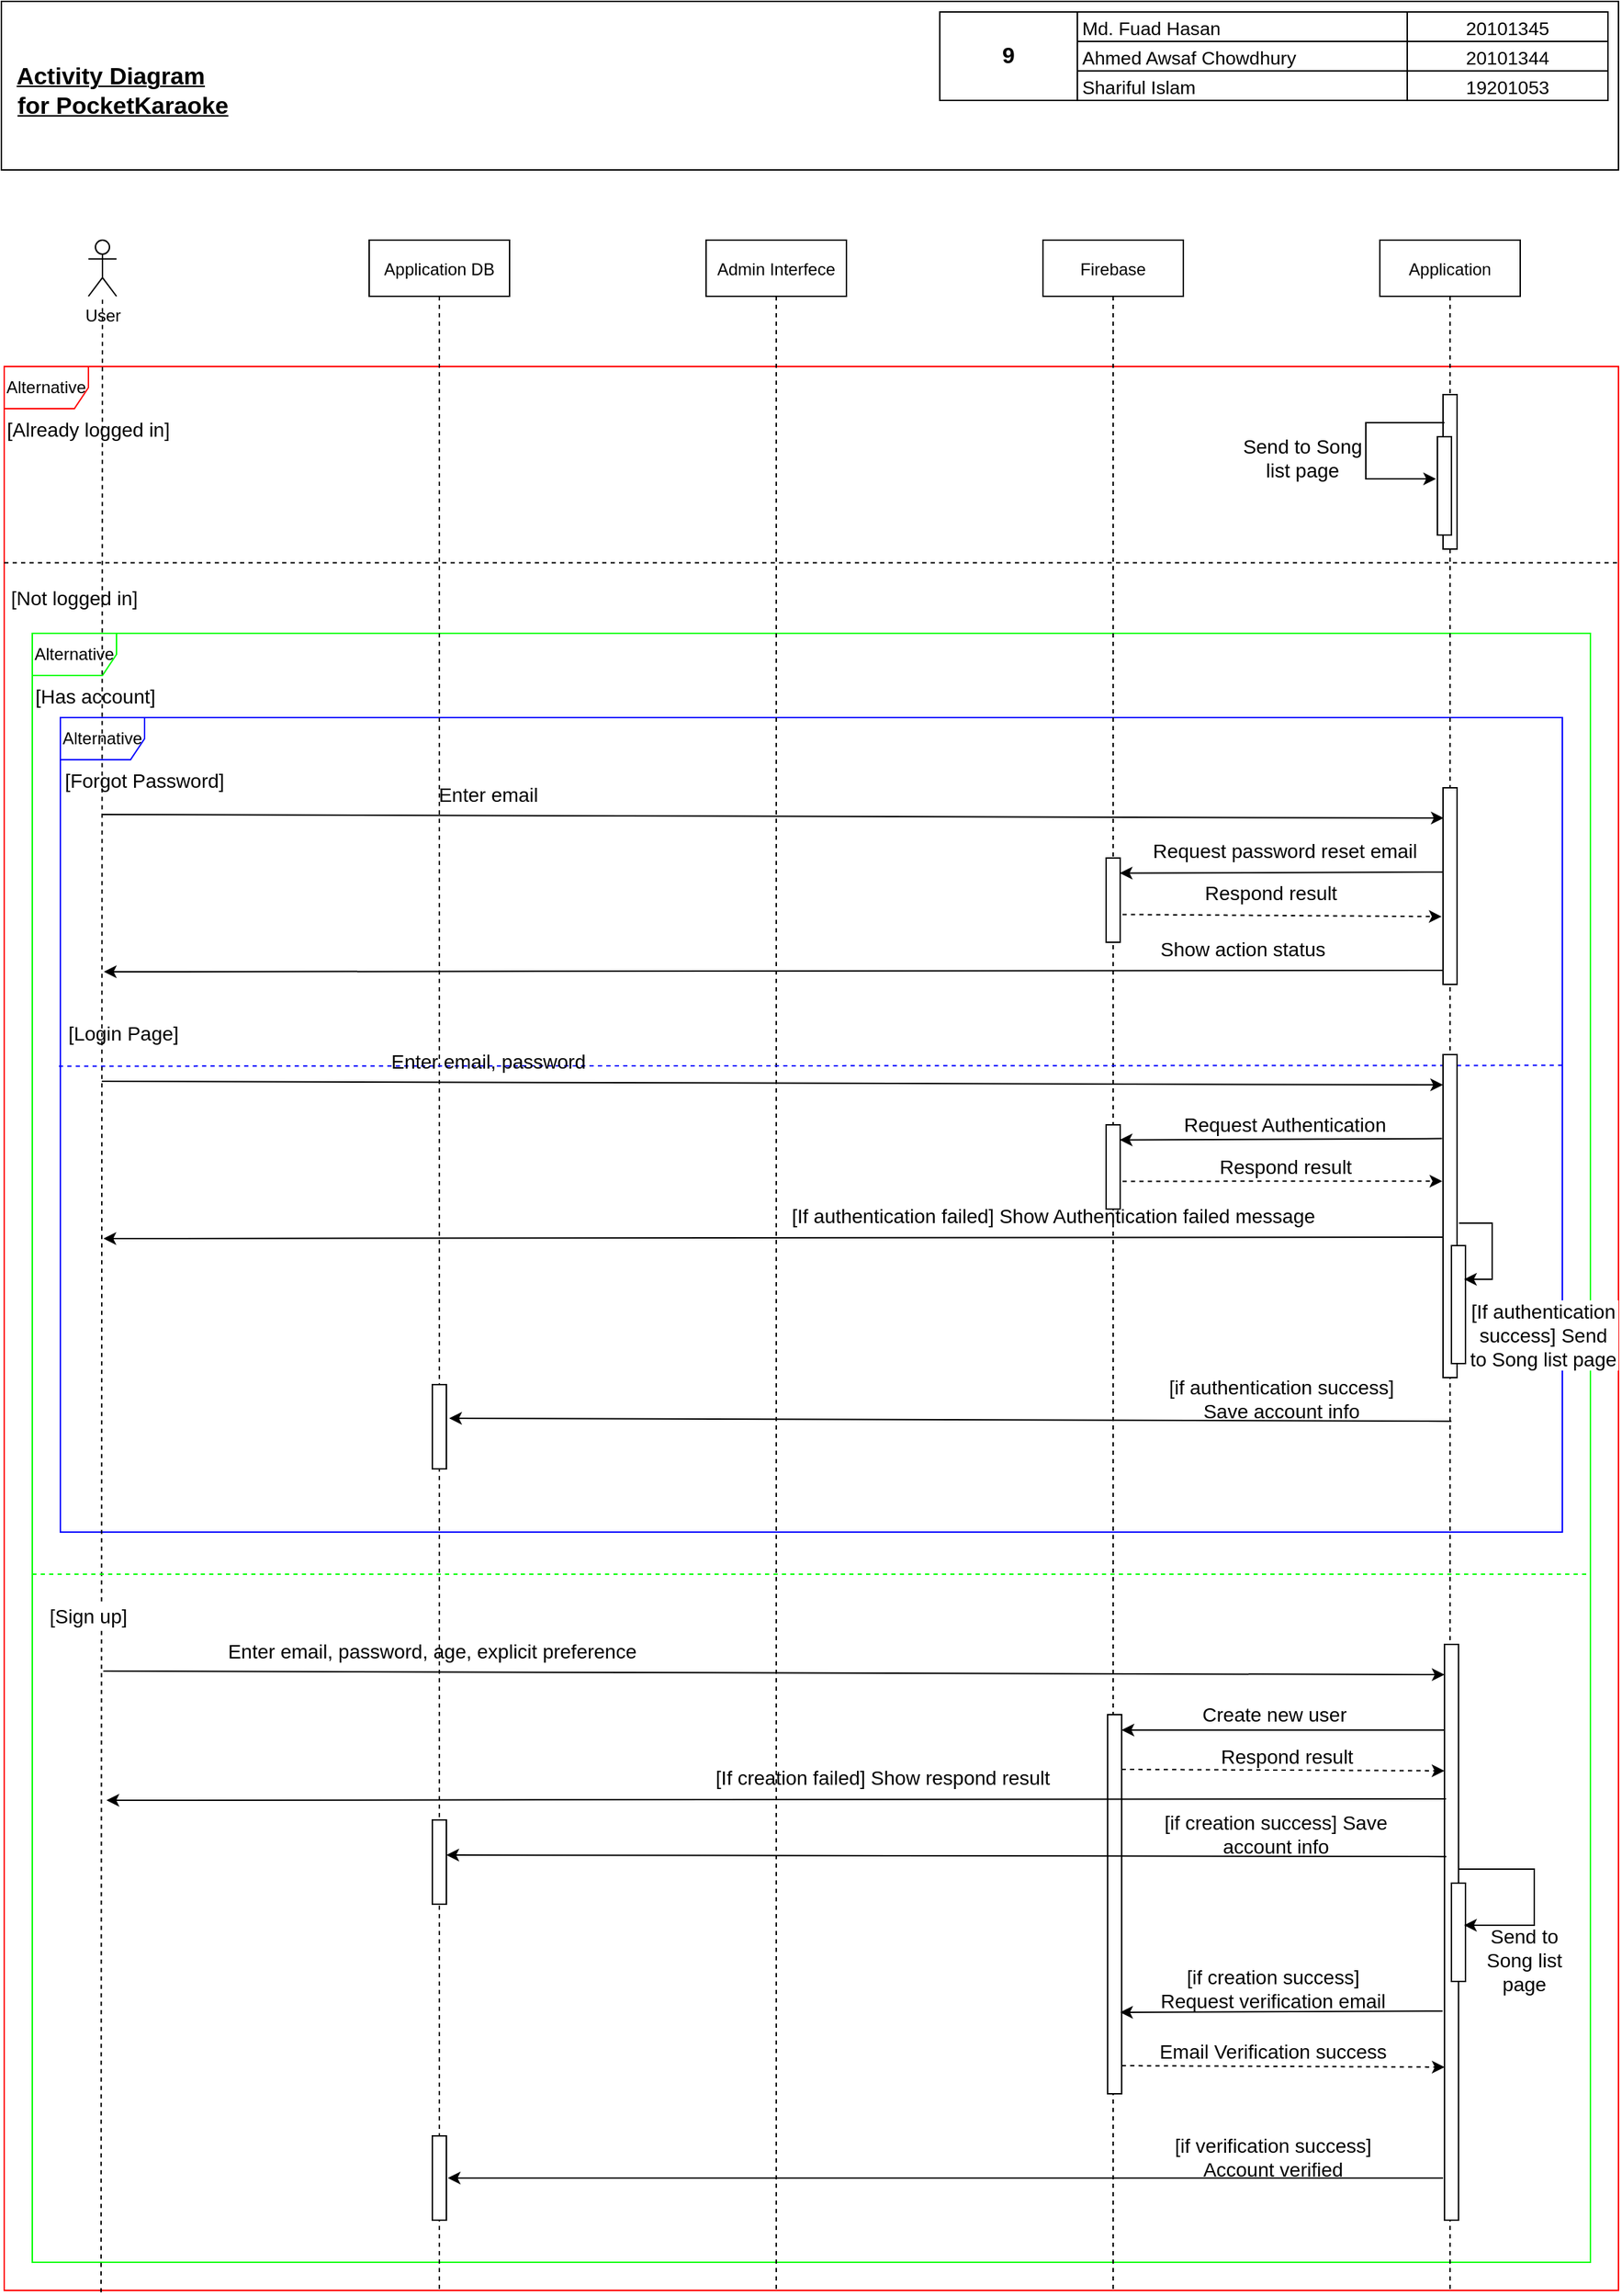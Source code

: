 <mxfile version="17.4.2" type="github" pages="2">
  <diagram id="kgpKYQtTHZ0yAKxKKP6v" name="Page-1">
    <mxGraphModel dx="2062" dy="1104" grid="1" gridSize="10" guides="1" tooltips="1" connect="1" arrows="1" fold="1" page="1" pageScale="1" pageWidth="1169" pageHeight="827" math="0" shadow="0">
      <root>
        <mxCell id="0" />
        <mxCell id="1" parent="0" />
        <mxCell id="oXZDFlRtzp5a2ljeOnX9-1" value="Alternative" style="shape=umlFrame;whiteSpace=wrap;html=1;allowArrows=0;connectable=1;strokeColor=#FF0000;" parent="1" vertex="1">
          <mxGeometry x="10" y="270" width="1150" height="1370" as="geometry" />
        </mxCell>
        <mxCell id="pFUeYYtuB_Ah4BRSZO7Q-4" value="Alternative" style="shape=umlFrame;whiteSpace=wrap;html=1;allowArrows=0;connectable=0;strokeColor=#00FF00;" parent="1" vertex="1">
          <mxGeometry x="30" y="460" width="1110" height="1160" as="geometry" />
        </mxCell>
        <mxCell id="pFUeYYtuB_Ah4BRSZO7Q-10" value="Alternative" style="shape=umlFrame;whiteSpace=wrap;html=1;allowArrows=0;connectable=1;strokeColor=#0000FF;" parent="1" vertex="1">
          <mxGeometry x="50" y="520" width="1070" height="580" as="geometry" />
        </mxCell>
        <mxCell id="3nuBFxr9cyL0pnOWT2aG-1" value="Application DB" style="shape=umlLifeline;perimeter=lifelinePerimeter;container=1;collapsible=0;recursiveResize=0;rounded=0;shadow=0;strokeWidth=1;movable=1;" parent="1" vertex="1">
          <mxGeometry x="270" y="180" width="100" height="1460" as="geometry" />
        </mxCell>
        <mxCell id="pFUeYYtuB_Ah4BRSZO7Q-70" value="" style="points=[];perimeter=orthogonalPerimeter;rounded=0;shadow=0;strokeWidth=1;" parent="3nuBFxr9cyL0pnOWT2aG-1" vertex="1">
          <mxGeometry x="45" y="1350" width="10" height="60" as="geometry" />
        </mxCell>
        <mxCell id="pFUeYYtuB_Ah4BRSZO7Q-73" value="" style="points=[];perimeter=orthogonalPerimeter;rounded=0;shadow=0;strokeWidth=1;" parent="3nuBFxr9cyL0pnOWT2aG-1" vertex="1">
          <mxGeometry x="45" y="1125" width="10" height="60" as="geometry" />
        </mxCell>
        <mxCell id="pFUeYYtuB_Ah4BRSZO7Q-87" value="" style="points=[];perimeter=orthogonalPerimeter;rounded=0;shadow=0;strokeWidth=1;" parent="3nuBFxr9cyL0pnOWT2aG-1" vertex="1">
          <mxGeometry x="45.0" y="815" width="10" height="60" as="geometry" />
        </mxCell>
        <mxCell id="3nuBFxr9cyL0pnOWT2aG-5" value="Admin Interfece" style="shape=umlLifeline;perimeter=lifelinePerimeter;container=1;collapsible=0;recursiveResize=0;rounded=0;shadow=0;strokeWidth=1;movable=1;" parent="1" vertex="1">
          <mxGeometry x="510" y="180" width="100" height="1460" as="geometry" />
        </mxCell>
        <mxCell id="G3XIafxmYG4LyeWUDXBA-14" value="Firebase" style="shape=umlLifeline;perimeter=lifelinePerimeter;container=1;collapsible=0;recursiveResize=0;rounded=0;shadow=0;strokeWidth=1;movable=1;" parent="1" vertex="1">
          <mxGeometry x="750" y="180" width="100" height="1460" as="geometry" />
        </mxCell>
        <mxCell id="pFUeYYtuB_Ah4BRSZO7Q-63" value="" style="endArrow=classic;html=1;rounded=0;dashed=1;" parent="G3XIafxmYG4LyeWUDXBA-14" edge="1">
          <mxGeometry width="50" height="50" relative="1" as="geometry">
            <mxPoint x="56.13" y="1300" as="sourcePoint" />
            <mxPoint x="286.13" y="1301" as="targetPoint" />
          </mxGeometry>
        </mxCell>
        <mxCell id="G3XIafxmYG4LyeWUDXBA-20" value="Application" style="shape=umlLifeline;perimeter=lifelinePerimeter;container=1;collapsible=0;recursiveResize=0;rounded=0;shadow=0;strokeWidth=1;movable=1;" parent="1" vertex="1">
          <mxGeometry x="990" y="180" width="100" height="1460" as="geometry" />
        </mxCell>
        <mxCell id="pFUeYYtuB_Ah4BRSZO7Q-77" value="" style="points=[];perimeter=orthogonalPerimeter;rounded=0;shadow=0;strokeWidth=1;" parent="G3XIafxmYG4LyeWUDXBA-20" vertex="1">
          <mxGeometry x="45" y="110" width="10" height="110" as="geometry" />
        </mxCell>
        <mxCell id="oXZDFlRtzp5a2ljeOnX9-7" value="" style="points=[];perimeter=orthogonalPerimeter;rounded=0;shadow=0;strokeWidth=1;" parent="G3XIafxmYG4LyeWUDXBA-20" vertex="1">
          <mxGeometry x="41" y="140" width="10" height="70" as="geometry" />
        </mxCell>
        <mxCell id="oXZDFlRtzp5a2ljeOnX9-9" value="" style="endArrow=classic;html=1;rounded=0;exitX=0.1;exitY=0.182;exitDx=0;exitDy=0;exitPerimeter=0;" parent="G3XIafxmYG4LyeWUDXBA-20" source="pFUeYYtuB_Ah4BRSZO7Q-77" edge="1">
          <mxGeometry width="50" height="50" relative="1" as="geometry">
            <mxPoint x="40" y="160" as="sourcePoint" />
            <mxPoint x="40" y="170" as="targetPoint" />
            <Array as="points">
              <mxPoint x="-10" y="130" />
              <mxPoint x="-10" y="170" />
            </Array>
          </mxGeometry>
        </mxCell>
        <mxCell id="pFUeYYtuB_Ah4BRSZO7Q-66" value="" style="endArrow=classic;html=1;rounded=0;ignoreEdge=0;exitX=-0.037;exitY=0.197;exitDx=0;exitDy=0;exitPerimeter=0;" parent="G3XIafxmYG4LyeWUDXBA-20" edge="1">
          <mxGeometry width="50" height="50" relative="1" as="geometry">
            <mxPoint x="45.0" y="1380.0" as="sourcePoint" />
            <mxPoint x="-664" y="1380" as="targetPoint" />
          </mxGeometry>
        </mxCell>
        <mxCell id="oXZDFlRtzp5a2ljeOnX9-10" value="Send to Song list page" style="text;html=1;strokeColor=none;fillColor=none;align=center;verticalAlign=middle;whiteSpace=wrap;rounded=0;fontSize=14;" parent="1" vertex="1">
          <mxGeometry x="890" y="320" width="90" height="30" as="geometry" />
        </mxCell>
        <mxCell id="pFUeYYtuB_Ah4BRSZO7Q-2" value="" style="endArrow=none;dashed=1;html=1;rounded=0;exitX=0;exitY=0.102;exitDx=0;exitDy=0;exitPerimeter=0;entryX=1;entryY=0.102;entryDx=0;entryDy=0;entryPerimeter=0;" parent="1" source="oXZDFlRtzp5a2ljeOnX9-1" target="oXZDFlRtzp5a2ljeOnX9-1" edge="1">
          <mxGeometry width="50" height="50" relative="1" as="geometry">
            <mxPoint x="80" y="510" as="sourcePoint" />
            <mxPoint x="1160" y="423" as="targetPoint" />
          </mxGeometry>
        </mxCell>
        <mxCell id="pFUeYYtuB_Ah4BRSZO7Q-3" value="[Not logged in]" style="text;html=1;strokeColor=none;fillColor=none;align=center;verticalAlign=middle;whiteSpace=wrap;rounded=0;fontSize=14;" parent="1" vertex="1">
          <mxGeometry x="10" y="420" width="100" height="30" as="geometry" />
        </mxCell>
        <mxCell id="pFUeYYtuB_Ah4BRSZO7Q-5" value="" style="group" parent="1" vertex="1" connectable="0">
          <mxGeometry x="70" y="180" width="20" height="40" as="geometry" />
        </mxCell>
        <mxCell id="pFUeYYtuB_Ah4BRSZO7Q-6" value="" style="group" parent="pFUeYYtuB_Ah4BRSZO7Q-5" vertex="1" connectable="0">
          <mxGeometry width="20" height="40" as="geometry" />
        </mxCell>
        <mxCell id="pFUeYYtuB_Ah4BRSZO7Q-7" value="" style="group" parent="pFUeYYtuB_Ah4BRSZO7Q-6" vertex="1" connectable="0">
          <mxGeometry width="20" height="40" as="geometry" />
        </mxCell>
        <mxCell id="G3XIafxmYG4LyeWUDXBA-1" value="User" style="shape=umlActor;verticalLabelPosition=bottom;verticalAlign=top;html=1;outlineConnect=0;movable=1;" parent="pFUeYYtuB_Ah4BRSZO7Q-7" vertex="1">
          <mxGeometry width="20" height="40" as="geometry" />
        </mxCell>
        <mxCell id="G3XIafxmYG4LyeWUDXBA-11" value="" style="endArrow=none;html=1;rounded=0;dashed=1;movable=1;exitX=0.06;exitY=1.001;exitDx=0;exitDy=0;exitPerimeter=0;" parent="pFUeYYtuB_Ah4BRSZO7Q-7" source="oXZDFlRtzp5a2ljeOnX9-1" target="G3XIafxmYG4LyeWUDXBA-1" edge="1">
          <mxGeometry width="50" height="50" relative="1" as="geometry">
            <mxPoint x="143.333" y="1720" as="sourcePoint" />
            <mxPoint x="143.333" y="269.2" as="targetPoint" />
            <Array as="points" />
          </mxGeometry>
        </mxCell>
        <mxCell id="oXZDFlRtzp5a2ljeOnX9-8" value="[Already logged in]" style="text;html=1;strokeColor=none;fillColor=none;align=center;verticalAlign=middle;whiteSpace=wrap;rounded=0;fontSize=14;" parent="1" vertex="1">
          <mxGeometry x="10" y="300" width="120" height="30" as="geometry" />
        </mxCell>
        <mxCell id="pFUeYYtuB_Ah4BRSZO7Q-8" value="[Has account]" style="text;html=1;strokeColor=none;fillColor=none;align=center;verticalAlign=middle;whiteSpace=wrap;rounded=0;fontSize=14;" parent="1" vertex="1">
          <mxGeometry x="30" y="490" width="90" height="30" as="geometry" />
        </mxCell>
        <mxCell id="pFUeYYtuB_Ah4BRSZO7Q-12" value="[Forgot Password]" style="text;html=1;strokeColor=none;fillColor=none;align=center;verticalAlign=middle;whiteSpace=wrap;rounded=0;fontSize=14;" parent="1" vertex="1">
          <mxGeometry x="50" y="550" width="120" height="30" as="geometry" />
        </mxCell>
        <mxCell id="pFUeYYtuB_Ah4BRSZO7Q-13" value="" style="points=[];perimeter=orthogonalPerimeter;rounded=0;shadow=0;strokeWidth=1;" parent="1" vertex="1">
          <mxGeometry x="1035" y="570" width="10" height="140" as="geometry" />
        </mxCell>
        <mxCell id="pFUeYYtuB_Ah4BRSZO7Q-14" value="" style="endArrow=classic;html=1;rounded=0;entryX=0.043;entryY=0.154;entryDx=0;entryDy=0;entryPerimeter=0;" parent="1" target="pFUeYYtuB_Ah4BRSZO7Q-13" edge="1">
          <mxGeometry width="50" height="50" relative="1" as="geometry">
            <mxPoint x="80" y="589" as="sourcePoint" />
            <mxPoint x="1030" y="590" as="targetPoint" />
          </mxGeometry>
        </mxCell>
        <mxCell id="pFUeYYtuB_Ah4BRSZO7Q-15" value="Enter email" style="text;html=1;strokeColor=none;fillColor=none;align=center;verticalAlign=middle;whiteSpace=wrap;rounded=0;fontSize=14;" parent="1" vertex="1">
          <mxGeometry x="270" y="560" width="170" height="30" as="geometry" />
        </mxCell>
        <mxCell id="pFUeYYtuB_Ah4BRSZO7Q-16" value="" style="points=[];perimeter=orthogonalPerimeter;rounded=0;shadow=0;strokeWidth=1;" parent="1" vertex="1">
          <mxGeometry x="795" y="620" width="10" height="60" as="geometry" />
        </mxCell>
        <mxCell id="pFUeYYtuB_Ah4BRSZO7Q-17" value="" style="endArrow=classic;html=1;rounded=0;entryX=0.971;entryY=0.179;entryDx=0;entryDy=0;entryPerimeter=0;exitX=1;exitY=1;exitDx=0;exitDy=0;" parent="1" source="pFUeYYtuB_Ah4BRSZO7Q-18" target="pFUeYYtuB_Ah4BRSZO7Q-16" edge="1">
          <mxGeometry width="50" height="50" relative="1" as="geometry">
            <mxPoint x="90" y="599" as="sourcePoint" />
            <mxPoint x="1045.43" y="600.02" as="targetPoint" />
          </mxGeometry>
        </mxCell>
        <mxCell id="pFUeYYtuB_Ah4BRSZO7Q-18" value="Request password reset email" style="text;html=1;strokeColor=none;fillColor=none;align=center;verticalAlign=middle;whiteSpace=wrap;rounded=0;fontSize=14;" parent="1" vertex="1">
          <mxGeometry x="810" y="600" width="225" height="30" as="geometry" />
        </mxCell>
        <mxCell id="pFUeYYtuB_Ah4BRSZO7Q-20" value="" style="endArrow=classic;html=1;rounded=0;entryX=-0.1;entryY=0.655;entryDx=0;entryDy=0;entryPerimeter=0;exitX=1.167;exitY=0.67;exitDx=0;exitDy=0;exitPerimeter=0;dashed=1;" parent="1" source="pFUeYYtuB_Ah4BRSZO7Q-16" target="pFUeYYtuB_Ah4BRSZO7Q-13" edge="1">
          <mxGeometry width="50" height="50" relative="1" as="geometry">
            <mxPoint x="90.0" y="599" as="sourcePoint" />
            <mxPoint x="1045.43" y="600.02" as="targetPoint" />
          </mxGeometry>
        </mxCell>
        <mxCell id="pFUeYYtuB_Ah4BRSZO7Q-21" value="Respond result" style="text;html=1;strokeColor=none;fillColor=none;align=center;verticalAlign=middle;whiteSpace=wrap;rounded=0;fontSize=14;" parent="1" vertex="1">
          <mxGeometry x="810" y="630" width="205" height="30" as="geometry" />
        </mxCell>
        <mxCell id="pFUeYYtuB_Ah4BRSZO7Q-22" value="" style="endArrow=none;dashed=1;html=1;rounded=0;exitX=-0.001;exitY=0.428;exitDx=0;exitDy=0;exitPerimeter=0;strokeColor=#0000FF;entryX=1.001;entryY=0.427;entryDx=0;entryDy=0;entryPerimeter=0;" parent="1" source="pFUeYYtuB_Ah4BRSZO7Q-10" target="pFUeYYtuB_Ah4BRSZO7Q-10" edge="1">
          <mxGeometry width="50" height="50" relative="1" as="geometry">
            <mxPoint x="50" y="660" as="sourcePoint" />
            <mxPoint x="1120" y="720" as="targetPoint" />
          </mxGeometry>
        </mxCell>
        <mxCell id="pFUeYYtuB_Ah4BRSZO7Q-23" value="" style="endArrow=classic;html=1;rounded=0;exitX=1;exitY=1;exitDx=0;exitDy=0;" parent="1" edge="1">
          <mxGeometry width="50" height="50" relative="1" as="geometry">
            <mxPoint x="1035.29" y="700" as="sourcePoint" />
            <mxPoint x="81" y="701" as="targetPoint" />
          </mxGeometry>
        </mxCell>
        <mxCell id="pFUeYYtuB_Ah4BRSZO7Q-24" value="Show action status" style="text;html=1;strokeColor=none;fillColor=none;align=center;verticalAlign=middle;whiteSpace=wrap;rounded=0;fontSize=14;" parent="1" vertex="1">
          <mxGeometry x="810" y="670" width="165" height="30" as="geometry" />
        </mxCell>
        <mxCell id="pFUeYYtuB_Ah4BRSZO7Q-25" value="[Login Page]" style="text;html=1;strokeColor=none;fillColor=none;align=center;verticalAlign=middle;whiteSpace=wrap;rounded=0;fontSize=14;" parent="1" vertex="1">
          <mxGeometry x="50" y="730" width="90" height="30" as="geometry" />
        </mxCell>
        <mxCell id="pFUeYYtuB_Ah4BRSZO7Q-26" value="" style="endArrow=classic;html=1;rounded=0;entryX=0.043;entryY=0.154;entryDx=0;entryDy=0;entryPerimeter=0;" parent="1" edge="1">
          <mxGeometry width="50" height="50" relative="1" as="geometry">
            <mxPoint x="79.57" y="779" as="sourcePoint" />
            <mxPoint x="1035" y="781.56" as="targetPoint" />
          </mxGeometry>
        </mxCell>
        <mxCell id="pFUeYYtuB_Ah4BRSZO7Q-27" value="Enter email, password" style="text;html=1;strokeColor=none;fillColor=none;align=center;verticalAlign=middle;whiteSpace=wrap;rounded=0;fontSize=14;" parent="1" vertex="1">
          <mxGeometry x="269.57" y="750" width="170" height="30" as="geometry" />
        </mxCell>
        <mxCell id="pFUeYYtuB_Ah4BRSZO7Q-29" value="" style="points=[];perimeter=orthogonalPerimeter;rounded=0;shadow=0;strokeWidth=1;" parent="1" vertex="1">
          <mxGeometry x="1035" y="760" width="10" height="230" as="geometry" />
        </mxCell>
        <mxCell id="pFUeYYtuB_Ah4BRSZO7Q-30" value="" style="points=[];perimeter=orthogonalPerimeter;rounded=0;shadow=0;strokeWidth=1;" parent="1" vertex="1">
          <mxGeometry x="795" y="810" width="10" height="60" as="geometry" />
        </mxCell>
        <mxCell id="pFUeYYtuB_Ah4BRSZO7Q-31" value="" style="endArrow=classic;html=1;rounded=0;entryX=0.971;entryY=0.179;entryDx=0;entryDy=0;entryPerimeter=0;exitX=-0.071;exitY=0.26;exitDx=0;exitDy=0;exitPerimeter=0;" parent="1" source="pFUeYYtuB_Ah4BRSZO7Q-29" target="pFUeYYtuB_Ah4BRSZO7Q-30" edge="1">
          <mxGeometry width="50" height="50" relative="1" as="geometry">
            <mxPoint x="90" y="789" as="sourcePoint" />
            <mxPoint x="1045.43" y="790.02" as="targetPoint" />
          </mxGeometry>
        </mxCell>
        <mxCell id="pFUeYYtuB_Ah4BRSZO7Q-32" value="Request Authentication" style="text;html=1;strokeColor=none;fillColor=none;align=center;verticalAlign=middle;whiteSpace=wrap;rounded=0;fontSize=14;" parent="1" vertex="1">
          <mxGeometry x="810" y="800" width="225" height="20" as="geometry" />
        </mxCell>
        <mxCell id="pFUeYYtuB_Ah4BRSZO7Q-33" value="" style="endArrow=classic;html=1;rounded=0;entryX=-0.055;entryY=0.392;entryDx=0;entryDy=0;entryPerimeter=0;exitX=1.167;exitY=0.67;exitDx=0;exitDy=0;exitPerimeter=0;dashed=1;" parent="1" source="pFUeYYtuB_Ah4BRSZO7Q-30" target="pFUeYYtuB_Ah4BRSZO7Q-29" edge="1">
          <mxGeometry width="50" height="50" relative="1" as="geometry">
            <mxPoint x="90.0" y="789" as="sourcePoint" />
            <mxPoint x="1045.43" y="790.02" as="targetPoint" />
          </mxGeometry>
        </mxCell>
        <mxCell id="pFUeYYtuB_Ah4BRSZO7Q-34" value="Respond result" style="text;html=1;strokeColor=none;fillColor=none;align=center;verticalAlign=middle;whiteSpace=wrap;rounded=0;fontSize=14;" parent="1" vertex="1">
          <mxGeometry x="872.5" y="830" width="100" height="20" as="geometry" />
        </mxCell>
        <mxCell id="pFUeYYtuB_Ah4BRSZO7Q-35" value="[If authentication failed] Show Authentication failed message" style="text;html=1;strokeColor=none;fillColor=none;align=center;verticalAlign=middle;whiteSpace=wrap;rounded=0;fontSize=14;" parent="1" vertex="1">
          <mxGeometry x="540" y="860" width="435" height="30" as="geometry" />
        </mxCell>
        <mxCell id="pFUeYYtuB_Ah4BRSZO7Q-36" value="" style="endArrow=classic;html=1;rounded=0;exitX=1;exitY=1;exitDx=0;exitDy=0;" parent="1" edge="1">
          <mxGeometry width="50" height="50" relative="1" as="geometry">
            <mxPoint x="1035" y="890" as="sourcePoint" />
            <mxPoint x="80.71" y="891" as="targetPoint" />
          </mxGeometry>
        </mxCell>
        <mxCell id="pFUeYYtuB_Ah4BRSZO7Q-37" value="" style="points=[];perimeter=orthogonalPerimeter;rounded=0;shadow=0;strokeWidth=1;" parent="1" vertex="1">
          <mxGeometry x="1041" y="896" width="10" height="84" as="geometry" />
        </mxCell>
        <mxCell id="pFUeYYtuB_Ah4BRSZO7Q-38" value="" style="endArrow=classic;html=1;rounded=0;exitX=1.133;exitY=0.522;exitDx=0;exitDy=0;exitPerimeter=0;" parent="1" source="pFUeYYtuB_Ah4BRSZO7Q-29" edge="1">
          <mxGeometry width="50" height="50" relative="1" as="geometry">
            <mxPoint x="1037.29" y="950" as="sourcePoint" />
            <mxPoint x="1050" y="920" as="targetPoint" />
            <Array as="points">
              <mxPoint x="1070" y="880" />
              <mxPoint x="1070" y="920" />
            </Array>
          </mxGeometry>
        </mxCell>
        <mxCell id="pFUeYYtuB_Ah4BRSZO7Q-39" value="[If authentication success] Send to Song list page" style="text;html=1;strokeColor=none;fillColor=default;align=center;verticalAlign=middle;whiteSpace=wrap;rounded=0;fontSize=14;" parent="1" vertex="1">
          <mxGeometry x="1053" y="935" width="107" height="50" as="geometry" />
        </mxCell>
        <mxCell id="pFUeYYtuB_Ah4BRSZO7Q-41" value="" style="endArrow=none;dashed=1;html=1;rounded=0;strokeColor=#00FF00;" parent="1" edge="1">
          <mxGeometry width="50" height="50" relative="1" as="geometry">
            <mxPoint x="30" y="1130" as="sourcePoint" />
            <mxPoint x="1140" y="1130" as="targetPoint" />
          </mxGeometry>
        </mxCell>
        <mxCell id="pFUeYYtuB_Ah4BRSZO7Q-42" value="[Sign up]" style="text;html=1;strokeColor=none;fillColor=default;align=center;verticalAlign=middle;whiteSpace=wrap;rounded=0;fontSize=14;" parent="1" vertex="1">
          <mxGeometry x="40" y="1150" width="60" height="20" as="geometry" />
        </mxCell>
        <mxCell id="pFUeYYtuB_Ah4BRSZO7Q-45" value="" style="endArrow=classic;html=1;rounded=0;entryX=0.043;entryY=0.154;entryDx=0;entryDy=0;entryPerimeter=0;" parent="1" edge="1">
          <mxGeometry width="50" height="50" relative="1" as="geometry">
            <mxPoint x="80.64" y="1199" as="sourcePoint" />
            <mxPoint x="1036.07" y="1201.56" as="targetPoint" />
          </mxGeometry>
        </mxCell>
        <mxCell id="pFUeYYtuB_Ah4BRSZO7Q-46" value="Enter email, password, age, explicit preference" style="text;html=1;strokeColor=none;fillColor=none;align=center;verticalAlign=middle;whiteSpace=wrap;rounded=0;fontSize=14;" parent="1" vertex="1">
          <mxGeometry x="160" y="1170" width="310" height="30" as="geometry" />
        </mxCell>
        <mxCell id="pFUeYYtuB_Ah4BRSZO7Q-47" value="" style="points=[];perimeter=orthogonalPerimeter;rounded=0;shadow=0;strokeWidth=1;" parent="1" vertex="1">
          <mxGeometry x="1036.07" y="1180" width="10" height="410" as="geometry" />
        </mxCell>
        <mxCell id="pFUeYYtuB_Ah4BRSZO7Q-48" value="" style="points=[];perimeter=orthogonalPerimeter;rounded=0;shadow=0;strokeWidth=1;" parent="1" vertex="1">
          <mxGeometry x="796.07" y="1230" width="10" height="270" as="geometry" />
        </mxCell>
        <mxCell id="pFUeYYtuB_Ah4BRSZO7Q-49" value="" style="endArrow=classic;html=1;rounded=0;ignoreEdge=0;" parent="1" edge="1">
          <mxGeometry width="50" height="50" relative="1" as="geometry">
            <mxPoint x="1036" y="1241" as="sourcePoint" />
            <mxPoint x="806" y="1241" as="targetPoint" />
          </mxGeometry>
        </mxCell>
        <mxCell id="pFUeYYtuB_Ah4BRSZO7Q-50" value="Create new user" style="text;html=1;strokeColor=none;fillColor=none;align=center;verticalAlign=middle;whiteSpace=wrap;rounded=0;fontSize=14;" parent="1" vertex="1">
          <mxGeometry x="830" y="1220" width="170" height="20" as="geometry" />
        </mxCell>
        <mxCell id="pFUeYYtuB_Ah4BRSZO7Q-51" value="" style="endArrow=classic;html=1;rounded=0;dashed=1;" parent="1" edge="1">
          <mxGeometry width="50" height="50" relative="1" as="geometry">
            <mxPoint x="806" y="1269" as="sourcePoint" />
            <mxPoint x="1036" y="1270" as="targetPoint" />
          </mxGeometry>
        </mxCell>
        <mxCell id="pFUeYYtuB_Ah4BRSZO7Q-52" value="Respond result" style="text;html=1;strokeColor=none;fillColor=none;align=center;verticalAlign=middle;whiteSpace=wrap;rounded=0;fontSize=14;" parent="1" vertex="1">
          <mxGeometry x="873.57" y="1250" width="100" height="20" as="geometry" />
        </mxCell>
        <mxCell id="pFUeYYtuB_Ah4BRSZO7Q-53" value="[If creation failed] Show respond result" style="text;html=1;strokeColor=none;fillColor=none;align=center;verticalAlign=middle;whiteSpace=wrap;rounded=0;fontSize=14;" parent="1" vertex="1">
          <mxGeometry x="501.07" y="1260" width="270.43" height="30" as="geometry" />
        </mxCell>
        <mxCell id="pFUeYYtuB_Ah4BRSZO7Q-54" value="" style="endArrow=classic;html=1;rounded=0;exitX=1;exitY=1;exitDx=0;exitDy=0;" parent="1" edge="1">
          <mxGeometry width="50" height="50" relative="1" as="geometry">
            <mxPoint x="1037.14" y="1290" as="sourcePoint" />
            <mxPoint x="82.85" y="1291" as="targetPoint" />
          </mxGeometry>
        </mxCell>
        <mxCell id="pFUeYYtuB_Ah4BRSZO7Q-58" value="" style="endArrow=classic;html=1;rounded=0;ignoreEdge=0;exitX=-0.037;exitY=0.197;exitDx=0;exitDy=0;exitPerimeter=0;" parent="1" edge="1">
          <mxGeometry width="50" height="50" relative="1" as="geometry">
            <mxPoint x="1034.7" y="1441.07" as="sourcePoint" />
            <mxPoint x="805" y="1442" as="targetPoint" />
          </mxGeometry>
        </mxCell>
        <mxCell id="pFUeYYtuB_Ah4BRSZO7Q-59" value="[if creation success] Request verification email" style="text;html=1;strokeColor=none;fillColor=none;align=center;verticalAlign=middle;whiteSpace=wrap;rounded=0;fontSize=14;" parent="1" vertex="1">
          <mxGeometry x="823.63" y="1410" width="180.37" height="30" as="geometry" />
        </mxCell>
        <mxCell id="pFUeYYtuB_Ah4BRSZO7Q-65" value="Email Verification success" style="text;html=1;strokeColor=none;fillColor=none;align=center;verticalAlign=middle;whiteSpace=wrap;rounded=0;fontSize=14;" parent="1" vertex="1">
          <mxGeometry x="828.63" y="1460" width="170" height="20" as="geometry" />
        </mxCell>
        <mxCell id="pFUeYYtuB_Ah4BRSZO7Q-67" value="[if verification success] Account verified" style="text;html=1;strokeColor=none;fillColor=none;align=center;verticalAlign=middle;whiteSpace=wrap;rounded=0;fontSize=14;" parent="1" vertex="1">
          <mxGeometry x="823.63" y="1530" width="180.37" height="30" as="geometry" />
        </mxCell>
        <mxCell id="pFUeYYtuB_Ah4BRSZO7Q-71" value="" style="endArrow=classic;html=1;rounded=0;ignoreEdge=0;exitX=-0.037;exitY=0.197;exitDx=0;exitDy=0;exitPerimeter=0;" parent="1" edge="1">
          <mxGeometry width="50" height="50" relative="1" as="geometry">
            <mxPoint x="1037.35" y="1331.07" as="sourcePoint" />
            <mxPoint x="325" y="1330" as="targetPoint" />
          </mxGeometry>
        </mxCell>
        <mxCell id="pFUeYYtuB_Ah4BRSZO7Q-72" value="[if creation success] Save account info" style="text;html=1;strokeColor=none;fillColor=none;align=center;verticalAlign=middle;whiteSpace=wrap;rounded=0;fontSize=14;" parent="1" vertex="1">
          <mxGeometry x="826.28" y="1300" width="180.37" height="30" as="geometry" />
        </mxCell>
        <mxCell id="pFUeYYtuB_Ah4BRSZO7Q-84" value="" style="points=[];perimeter=orthogonalPerimeter;rounded=0;shadow=0;strokeWidth=1;" parent="1" vertex="1">
          <mxGeometry x="1041" y="1350" width="10" height="70" as="geometry" />
        </mxCell>
        <mxCell id="pFUeYYtuB_Ah4BRSZO7Q-85" value="" style="endArrow=classic;html=1;rounded=0;exitX=0.1;exitY=0.182;exitDx=0;exitDy=0;exitPerimeter=0;" parent="1" edge="1">
          <mxGeometry width="50" height="50" relative="1" as="geometry">
            <mxPoint x="1046" y="1340.02" as="sourcePoint" />
            <mxPoint x="1050" y="1380" as="targetPoint" />
            <Array as="points">
              <mxPoint x="1100" y="1340" />
              <mxPoint x="1100" y="1380" />
            </Array>
          </mxGeometry>
        </mxCell>
        <mxCell id="pFUeYYtuB_Ah4BRSZO7Q-86" value="Send to Song list page" style="text;html=1;strokeColor=none;fillColor=none;align=center;verticalAlign=middle;whiteSpace=wrap;rounded=0;fontSize=14;" parent="1" vertex="1">
          <mxGeometry x="1053" y="1390" width="80" height="30" as="geometry" />
        </mxCell>
        <mxCell id="pFUeYYtuB_Ah4BRSZO7Q-88" value="" style="endArrow=classic;html=1;rounded=0;ignoreEdge=0;exitX=-0.037;exitY=0.197;exitDx=0;exitDy=0;exitPerimeter=0;" parent="1" edge="1">
          <mxGeometry width="50" height="50" relative="1" as="geometry">
            <mxPoint x="1041.0" y="1021.07" as="sourcePoint" />
            <mxPoint x="327" y="1019" as="targetPoint" />
          </mxGeometry>
        </mxCell>
        <mxCell id="pFUeYYtuB_Ah4BRSZO7Q-89" value="[if authentication success] Save account info" style="text;html=1;strokeColor=none;fillColor=none;align=center;verticalAlign=middle;whiteSpace=wrap;rounded=0;fontSize=14;" parent="1" vertex="1">
          <mxGeometry x="829.93" y="990" width="180.37" height="30" as="geometry" />
        </mxCell>
        <mxCell id="pFUeYYtuB_Ah4BRSZO7Q-91" value="&lt;div align=&quot;left&quot;&gt;&lt;u&gt;&lt;b&gt;&lt;font style=&quot;font-size: 17px&quot;&gt;&lt;br&gt;&lt;/font&gt;&lt;/b&gt;&lt;/u&gt;&lt;/div&gt;&lt;div align=&quot;left&quot;&gt;&lt;u&gt;&lt;b&gt;&lt;font style=&quot;font-size: 17px&quot;&gt;&lt;br&gt;&lt;/font&gt;&lt;/b&gt;&lt;/u&gt;&lt;/div&gt;&lt;div align=&quot;left&quot;&gt;&lt;u&gt;&lt;b&gt;&lt;font style=&quot;font-size: 17px&quot;&gt;&lt;/font&gt;&lt;/b&gt;&lt;/u&gt;&lt;b&gt;&lt;font style=&quot;font-size: 17px&quot;&gt;&lt;span style=&quot;white-space: pre&quot;&gt;&lt;span style=&quot;white-space: pre&quot;&gt; &lt;/span&gt; &lt;/span&gt;&lt;/font&gt;&lt;/b&gt;&lt;u&gt;&lt;b&gt;&lt;font style=&quot;font-size: 17px&quot;&gt;Activity Diagram&lt;/font&gt;&lt;/b&gt;&lt;/u&gt;&lt;/div&gt;&lt;div align=&quot;left&quot;&gt;&lt;u&gt;&lt;b&gt;&lt;font style=&quot;font-size: 17px&quot;&gt;&lt;/font&gt;&lt;/b&gt;&lt;/u&gt;&lt;b&gt;&lt;font style=&quot;font-size: 17px&quot;&gt;&lt;span style=&quot;white-space: pre&quot;&gt;&lt;span style=&quot;white-space: pre&quot;&gt; &lt;/span&gt; &lt;/span&gt;&lt;/font&gt;&lt;/b&gt;&lt;u&gt;&lt;b&gt;&lt;font style=&quot;font-size: 17px&quot;&gt;for PocketKaraoke&lt;/font&gt;&lt;/b&gt;&lt;/u&gt;&lt;/div&gt;&lt;div align=&quot;left&quot;&gt;&lt;br&gt;&lt;/div&gt;&lt;div align=&quot;left&quot;&gt;&lt;br&gt;&lt;/div&gt;&lt;div align=&quot;left&quot;&gt;&lt;br&gt;&lt;/div&gt;" style="rounded=0;whiteSpace=wrap;html=1;fontSize=9;fillColor=none;align=left;" parent="1" vertex="1">
          <mxGeometry x="8" y="10" width="1152" height="120" as="geometry" />
        </mxCell>
        <mxCell id="pFUeYYtuB_Ah4BRSZO7Q-92" value="&lt;table dir=&quot;ltr&quot; style=&quot;table-layout: fixed ; font-size: 10pt ; font-family: &amp;quot;arial&amp;quot; ; width: 0px ; border-collapse: collapse ; border: none&quot; cellspacing=&quot;0&quot; cellpadding=&quot;0&quot; border=&quot;1&quot;&gt;&lt;colgroup&gt;&lt;col width=&quot;98&quot;&gt;&lt;col width=&quot;235&quot;&gt;&lt;col width=&quot;143&quot;&gt;&lt;/colgroup&gt;&lt;tbody&gt;&lt;tr style=&quot;height: 21px&quot;&gt;&lt;td style=&quot;border-color: rgb(0, 0, 0); border-style: solid; border-width: 1px; overflow: hidden; padding: 0px 3px; vertical-align: middle; font-size: 12pt; font-weight: bold; overflow-wrap: break-word; text-align: center;&quot; rowspan=&quot;3&quot; colspan=&quot;1&quot;&gt;&lt;span&gt;&lt;div style=&quot;max-height: 63px&quot;&gt;9&lt;/div&gt;&lt;/span&gt;&lt;/td&gt;&lt;td style=&quot;border-top: 1px solid rgb(0, 0, 0); border-right: 1px solid rgb(0, 0, 0); border-bottom: 1px solid rgb(0, 0, 0); overflow: hidden; padding: 0px 3px; vertical-align: bottom; overflow-wrap: break-word;&quot;&gt;Md. Fuad Hasan&lt;/td&gt;&lt;td style=&quot;border-top: 1px solid rgb(0, 0, 0); border-right: 1px solid rgb(0, 0, 0); border-bottom: 1px solid rgb(0, 0, 0); overflow: hidden; padding: 0px 3px; vertical-align: bottom; overflow-wrap: break-word; text-align: center;&quot;&gt;20101345&lt;/td&gt;&lt;/tr&gt;&lt;tr style=&quot;height: 21px&quot;&gt;&lt;td style=&quot;border-right: 1px solid rgb(0, 0, 0); border-bottom: 1px solid rgb(0, 0, 0); overflow: hidden; padding: 0px 3px; vertical-align: bottom; overflow-wrap: break-word;&quot;&gt;Ahmed Awsaf Chowdhury&lt;/td&gt;&lt;td style=&quot;border-right: 1px solid rgb(0, 0, 0); border-bottom: 1px solid rgb(0, 0, 0); overflow: hidden; padding: 0px 3px; vertical-align: bottom; overflow-wrap: break-word; text-align: center;&quot;&gt;20101344&lt;/td&gt;&lt;/tr&gt;&lt;tr style=&quot;height: 21px&quot;&gt;&lt;td style=&quot;border-right: 1px solid rgb(0, 0, 0); border-bottom: 1px solid rgb(0, 0, 0); overflow: hidden; padding: 0px 3px; vertical-align: bottom; overflow-wrap: break-word;&quot;&gt;Shariful Islam&lt;/td&gt;&lt;td style=&quot;border-right: 1px solid rgb(0, 0, 0); border-bottom: 1px solid rgb(0, 0, 0); overflow: hidden; padding: 0px 3px; vertical-align: bottom; overflow-wrap: break-word; text-align: center;&quot;&gt;19201053&lt;/td&gt;&lt;/tr&gt;&lt;/tbody&gt;&lt;/table&gt;" style="text;whiteSpace=wrap;html=1;" parent="1" vertex="1">
          <mxGeometry x="673.57" y="10" width="476.43" height="80" as="geometry" />
        </mxCell>
      </root>
    </mxGraphModel>
  </diagram>
  <diagram id="PWyHqqBmcbXUWZ8C0fg0" name="Page-2">
    <mxGraphModel dx="2062" dy="1104" grid="1" gridSize="10" guides="1" tooltips="1" connect="1" arrows="1" fold="1" page="1" pageScale="1" pageWidth="1169" pageHeight="827" math="0" shadow="0">
      <root>
        <mxCell id="0" />
        <mxCell id="1" parent="0" />
        <mxCell id="VAgGyPpSVG5ILECfVm0S-1" value="Login Page" style="shape=umlLifeline;perimeter=lifelinePerimeter;container=1;collapsible=0;recursiveResize=0;rounded=0;shadow=0;strokeWidth=1;movable=0;" vertex="1" parent="1">
          <mxGeometry x="190" y="80" width="150" height="1560" as="geometry" />
        </mxCell>
        <mxCell id="VAgGyPpSVG5ILECfVm0S-2" value="Signup" style="shape=umlLifeline;perimeter=lifelinePerimeter;container=1;collapsible=0;recursiveResize=0;rounded=0;shadow=0;strokeWidth=1;movable=0;" vertex="1" parent="1">
          <mxGeometry x="390" y="80" width="100" height="1560" as="geometry" />
        </mxCell>
        <mxCell id="VAgGyPpSVG5ILECfVm0S-3" value="Password Reset" style="shape=umlLifeline;perimeter=lifelinePerimeter;container=1;collapsible=0;recursiveResize=0;rounded=0;shadow=0;strokeWidth=1;movable=0;" vertex="1" parent="1">
          <mxGeometry x="590" y="80" width="100" height="1560" as="geometry" />
        </mxCell>
        <mxCell id="VAgGyPpSVG5ILECfVm0S-4" value="Firebase" style="shape=umlLifeline;perimeter=lifelinePerimeter;container=1;collapsible=0;recursiveResize=0;rounded=0;shadow=0;strokeWidth=1;movable=0;" vertex="1" parent="1">
          <mxGeometry x="790" y="80" width="100" height="1560" as="geometry" />
        </mxCell>
        <mxCell id="VAgGyPpSVG5ILECfVm0S-5" value="Application" style="shape=umlLifeline;perimeter=lifelinePerimeter;container=1;collapsible=0;recursiveResize=0;rounded=0;shadow=0;strokeWidth=1;movable=0;" vertex="1" parent="1">
          <mxGeometry x="990" y="80" width="100" height="1560" as="geometry" />
        </mxCell>
        <mxCell id="VAgGyPpSVG5ILECfVm0S-6" value="" style="group;movable=0;" vertex="1" connectable="0" parent="1">
          <mxGeometry x="70" y="80" width="20" height="1560" as="geometry" />
        </mxCell>
        <mxCell id="VAgGyPpSVG5ILECfVm0S-7" value="User" style="shape=umlActor;verticalLabelPosition=bottom;verticalAlign=top;html=1;outlineConnect=0;movable=0;" vertex="1" parent="VAgGyPpSVG5ILECfVm0S-6">
          <mxGeometry width="20" height="40" as="geometry" />
        </mxCell>
        <mxCell id="VAgGyPpSVG5ILECfVm0S-8" value="" style="endArrow=none;html=1;rounded=0;dashed=1;movable=0;" edge="1" parent="VAgGyPpSVG5ILECfVm0S-6" target="VAgGyPpSVG5ILECfVm0S-7">
          <mxGeometry width="50" height="50" relative="1" as="geometry">
            <mxPoint x="3.333" y="1560" as="sourcePoint" />
            <mxPoint x="3.333" y="109.2" as="targetPoint" />
            <Array as="points" />
          </mxGeometry>
        </mxCell>
      </root>
    </mxGraphModel>
  </diagram>
</mxfile>
